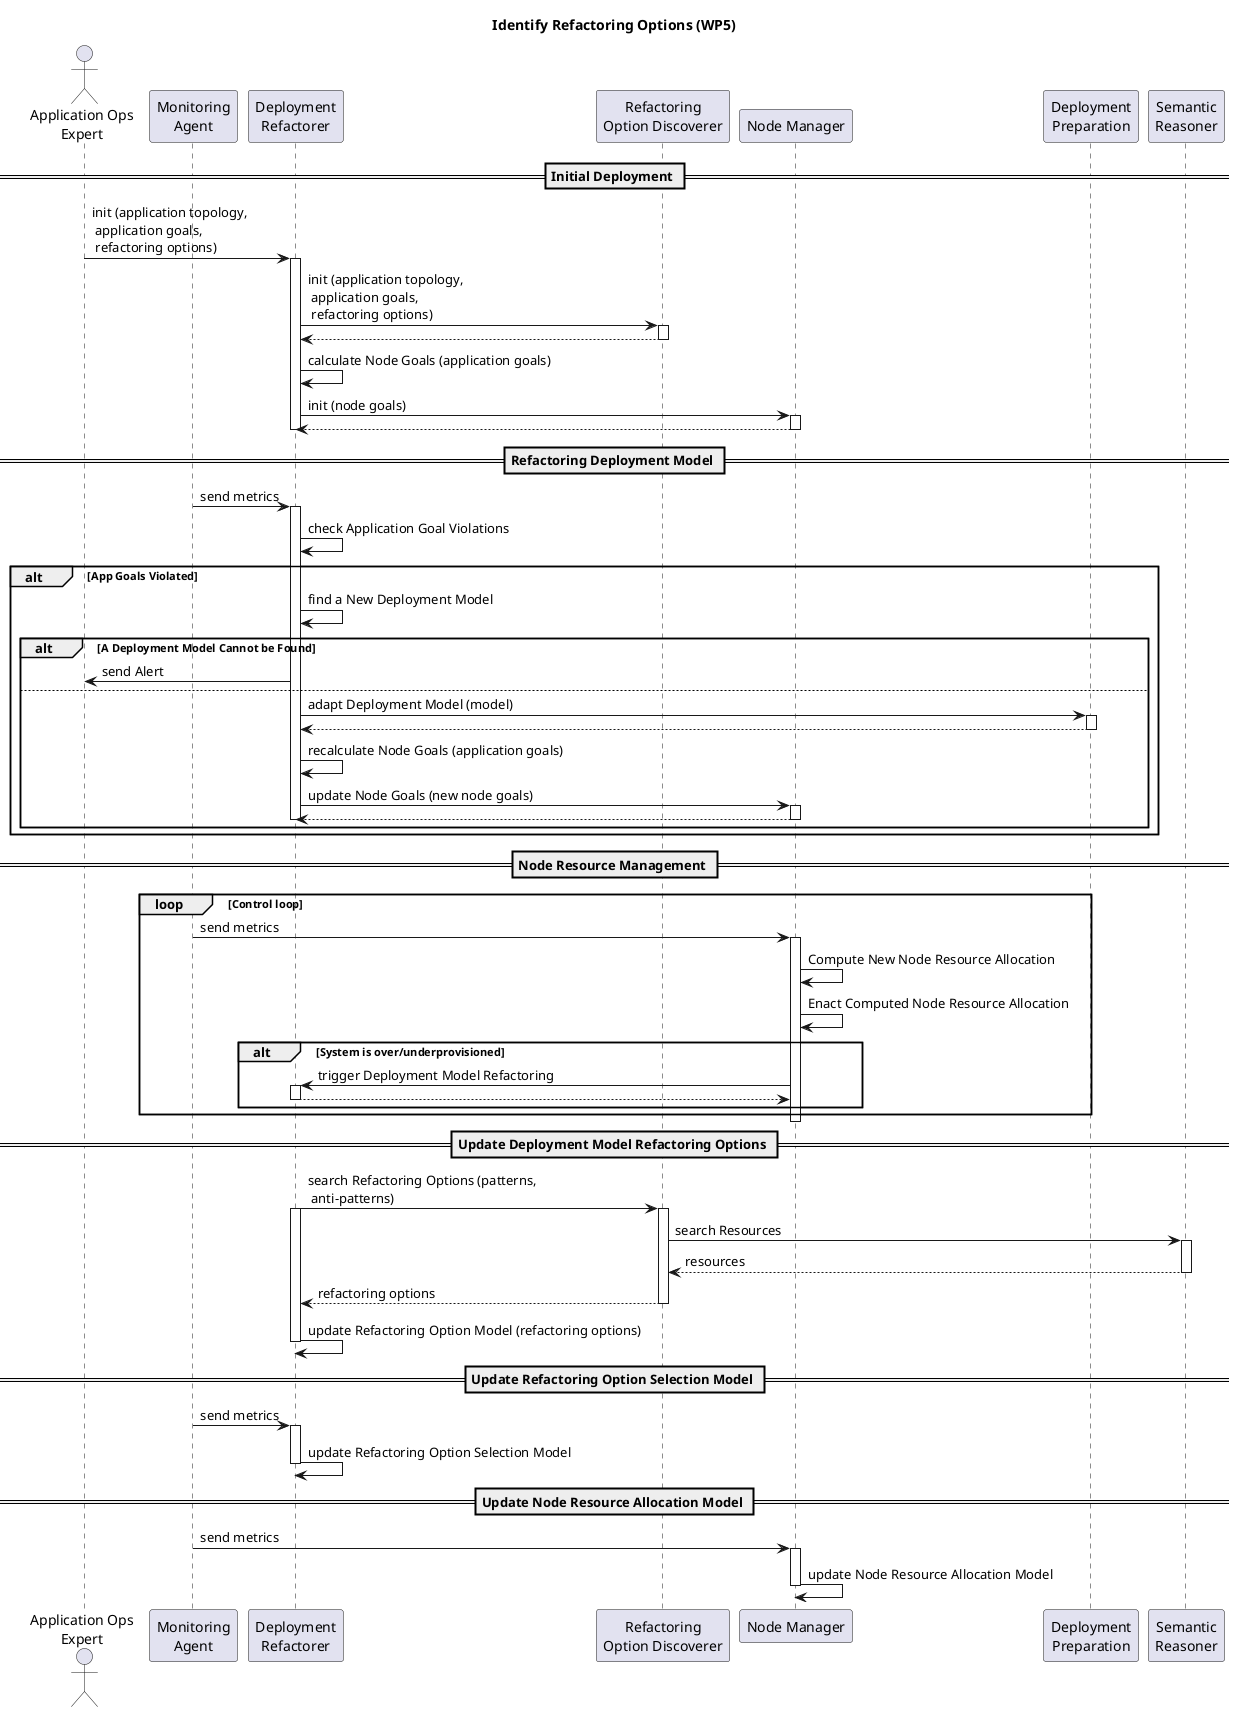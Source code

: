 @startuml
title Identify Refactoring Options (WP5)

actor "Application Ops\nExpert" as ops
participant “Monitoring\nAgent” as ma
participant “Deployment\nRefactorer” as dr
participant “Refactoring\nOption Discoverer” as rof
participant “Node Manager” as nm
participant “Deployment\nPreparation” as orch
participant "Semantic\nReasoner" as reasoner

== Initial Deployment ==

ops -> dr: init (application topology,\n application goals,\n refactoring options)
activate dr
dr -> rof: init (application topology,\n application goals,\n refactoring options)
activate rof
rof --> dr
deactivate rof
dr -> dr: calculate Node Goals (application goals)
dr -> nm: init (node goals)
activate nm
nm --> dr
deactivate nm
deactivate dr

== Refactoring Deployment Model ==
ma-> dr: send metrics
activate dr
dr -> dr : check Application Goal Violations
alt App Goals Violated
dr -> dr: find a New Deployment Model
   alt A Deployment Model Cannot be Found
       dr -> ops: send Alert
   else
       'dr-> dr: generate Adaptation Plan (\ncurrent model, new model)
       dr -> orch: adapt Deployment Model (model)
       activate orch
       'orch->orch: enact Adaptation Plan
       orch --> dr
       deactivate orch
       dr -> dr: recalculate Node Goals (application goals)
       dr -> nm: update Node Goals (new node goals)
       activate nm
       nm --> dr
       deactivate nm
       deactivate dr
   end
end

== Node Resource Management ==

loop Control loop
ma-> nm: send metrics
activate nm
nm -> nm: Compute New Node Resource Allocation
   nm -> nm: Enact Computed Node Resource Allocation
   alt  System is over/underprovisioned
       nm -> dr: trigger Deployment Model Refactoring
       activate dr
       dr --> nm:
       deactivate dr
   end
end
deactivate nm

== Update Deployment Model Refactoring Options ==

dr -> rof: search Refactoring Options (patterns,\n anti-patterns)
activate dr
activate rof
rof -> reasoner: search Resources
activate reasoner
reasoner --> rof: resources
deactivate reasoner
rof --> dr:  refactoring options
deactivate rof
dr -> dr: update Refactoring Option Model (refactoring options)
deactivate dr

== Update Refactoring Option Selection Model ==
ma-> dr: send metrics
activate dr
dr -> dr: update Refactoring Option Selection Model

deactivate dr

== Update Node Resource Allocation Model ==
ma-> nm: send metrics
activate nm
nm -> nm: update Node Resource Allocation Model
deactivate nm
@enduml
